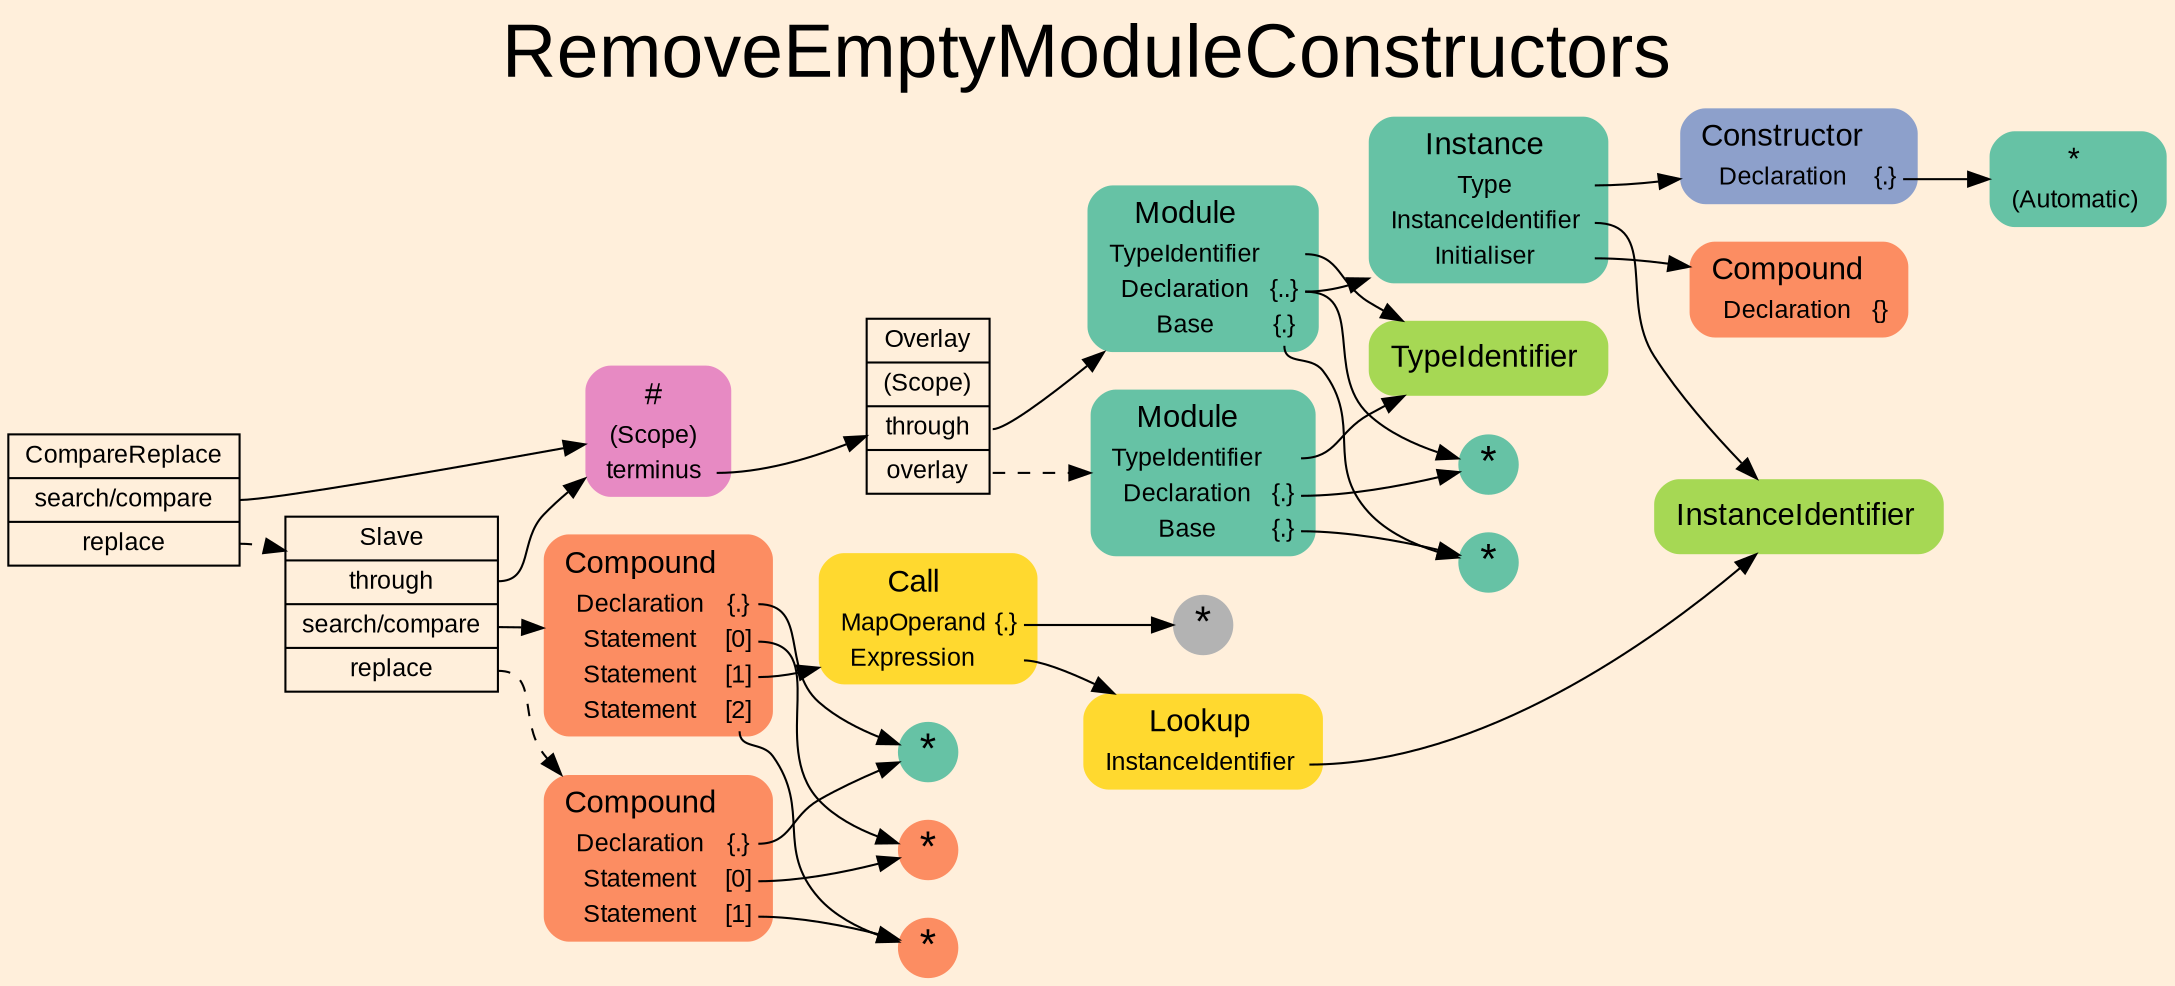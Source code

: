 digraph "RemoveEmptyModuleConstructors" {
label = "RemoveEmptyModuleConstructors"
labelloc = t
fontsize = "36"
graph [
    rankdir = "LR"
    ranksep = 0.3
    bgcolor = antiquewhite1
    color = black
    fontcolor = black
    fontname = "Arial"
];
node [
    fontname = "Arial"
];
edge [
    fontname = "Arial"
];

// -------------------- transformation figure --------------------
"CR#B-3-6" [
    // -------- block CR#B-3-6 ----------
    shape = "record"
    fillcolor = antiquewhite1
    label = "<fixed> CompareReplace | <port0> search/compare | <port1> replace"
    style = "filled"
    fontsize = "12"
    color = black
    fontcolor = black
];

"#B-2-183" [
    // -------- block #B-2-183 ----------
    shape = "plaintext"
    fillcolor = "/set28/4"
    label = <<TABLE BORDER="0" CELLBORDER="0" CELLSPACING="0">
     <TR><TD><FONT POINT-SIZE="15.0">#</FONT></TD><TD></TD></TR>
     <TR><TD>(Scope)</TD><TD PORT="port0"></TD></TR>
     <TR><TD>terminus</TD><TD PORT="port1"></TD></TR>
    </TABLE>>
    style = "rounded,filled"
    fontsize = "12"
];

"#B-2-184" [
    // -------- block #B-2-184 ----------
    shape = "record"
    fillcolor = antiquewhite1
    label = "<fixed> Overlay | <port0> (Scope) | <port1> through | <port2> overlay"
    style = "filled"
    fontsize = "12"
    color = black
    fontcolor = black
];

"#B-2-193" [
    // -------- block #B-2-193 ----------
    shape = "plaintext"
    fillcolor = "/set28/1"
    label = <<TABLE BORDER="0" CELLBORDER="0" CELLSPACING="0">
     <TR><TD><FONT POINT-SIZE="15.0">Module</FONT></TD><TD></TD></TR>
     <TR><TD>TypeIdentifier</TD><TD PORT="port0"></TD></TR>
     <TR><TD>Declaration</TD><TD PORT="port1">{..}</TD></TR>
     <TR><TD>Base</TD><TD PORT="port2">{.}</TD></TR>
    </TABLE>>
    style = "rounded,filled"
    fontsize = "12"
];

"#B-2-202" [
    // -------- block #B-2-202 ----------
    shape = "plaintext"
    fillcolor = "/set28/5"
    label = <<TABLE BORDER="0" CELLBORDER="0" CELLSPACING="0">
     <TR><TD><FONT POINT-SIZE="15.0">TypeIdentifier</FONT></TD><TD></TD></TR>
    </TABLE>>
    style = "rounded,filled"
    fontsize = "12"
];

"#B-2-197" [
    // -------- block #B-2-197 ----------
    shape = "plaintext"
    fillcolor = "/set28/1"
    label = <<TABLE BORDER="0" CELLBORDER="0" CELLSPACING="0">
     <TR><TD><FONT POINT-SIZE="15.0">Instance</FONT></TD><TD></TD></TR>
     <TR><TD>Type</TD><TD PORT="port0"></TD></TR>
     <TR><TD>InstanceIdentifier</TD><TD PORT="port1"></TD></TR>
     <TR><TD>Initialiser</TD><TD PORT="port2"></TD></TR>
    </TABLE>>
    style = "rounded,filled"
    fontsize = "12"
];

"#B-2-200" [
    // -------- block #B-2-200 ----------
    shape = "plaintext"
    fillcolor = "/set28/3"
    label = <<TABLE BORDER="0" CELLBORDER="0" CELLSPACING="0">
     <TR><TD><FONT POINT-SIZE="15.0">Constructor</FONT></TD><TD></TD></TR>
     <TR><TD>Declaration</TD><TD PORT="port0">{.}</TD></TR>
    </TABLE>>
    style = "rounded,filled"
    fontsize = "12"
];

"#B-2-199" [
    // -------- block #B-2-199 ----------
    shape = "plaintext"
    fillcolor = "/set28/1"
    label = <<TABLE BORDER="0" CELLBORDER="0" CELLSPACING="0">
     <TR><TD><FONT POINT-SIZE="15.0">*</FONT></TD><TD></TD></TR>
     <TR><TD>(Automatic)</TD><TD PORT="port0"></TD></TR>
    </TABLE>>
    style = "rounded,filled"
    fontsize = "12"
];

"#B-2-198" [
    // -------- block #B-2-198 ----------
    shape = "plaintext"
    fillcolor = "/set28/5"
    label = <<TABLE BORDER="0" CELLBORDER="0" CELLSPACING="0">
     <TR><TD><FONT POINT-SIZE="15.0">InstanceIdentifier</FONT></TD><TD></TD></TR>
    </TABLE>>
    style = "rounded,filled"
    fontsize = "12"
];

"#B-2-190" [
    // -------- block #B-2-190 ----------
    shape = "plaintext"
    fillcolor = "/set28/2"
    label = <<TABLE BORDER="0" CELLBORDER="0" CELLSPACING="0">
     <TR><TD><FONT POINT-SIZE="15.0">Compound</FONT></TD><TD></TD></TR>
     <TR><TD>Declaration</TD><TD PORT="port0">{}</TD></TR>
    </TABLE>>
    style = "rounded,filled"
    fontsize = "12"
];

"#B-2-185" [
    // -------- block #B-2-185 ----------
    shape = "circle"
    fillcolor = "/set28/1"
    label = <*>
    style = "filled"
    fontsize = "20"
    penwidth = 0.0
    fixedsize = true
    width = 0.4
    height = 0.4
];

"#B-2-201" [
    // -------- block #B-2-201 ----------
    shape = "circle"
    fillcolor = "/set28/1"
    label = <*>
    style = "filled"
    fontsize = "20"
    penwidth = 0.0
    fixedsize = true
    width = 0.4
    height = 0.4
];

"#B-2-194" [
    // -------- block #B-2-194 ----------
    shape = "plaintext"
    fillcolor = "/set28/1"
    label = <<TABLE BORDER="0" CELLBORDER="0" CELLSPACING="0">
     <TR><TD><FONT POINT-SIZE="15.0">Module</FONT></TD><TD></TD></TR>
     <TR><TD>TypeIdentifier</TD><TD PORT="port0"></TD></TR>
     <TR><TD>Declaration</TD><TD PORT="port1">{.}</TD></TR>
     <TR><TD>Base</TD><TD PORT="port2">{.}</TD></TR>
    </TABLE>>
    style = "rounded,filled"
    fontsize = "12"
];

"#B-2-203" [
    // -------- block #B-2-203 ----------
    shape = "record"
    fillcolor = antiquewhite1
    label = "<fixed> Slave | <port0> through | <port1> search/compare | <port2> replace"
    style = "filled"
    fontsize = "12"
    color = black
    fontcolor = black
];

"#B-2-191" [
    // -------- block #B-2-191 ----------
    shape = "plaintext"
    fillcolor = "/set28/2"
    label = <<TABLE BORDER="0" CELLBORDER="0" CELLSPACING="0">
     <TR><TD><FONT POINT-SIZE="15.0">Compound</FONT></TD><TD></TD></TR>
     <TR><TD>Declaration</TD><TD PORT="port0">{.}</TD></TR>
     <TR><TD>Statement</TD><TD PORT="port1">[0]</TD></TR>
     <TR><TD>Statement</TD><TD PORT="port2">[1]</TD></TR>
     <TR><TD>Statement</TD><TD PORT="port3">[2]</TD></TR>
    </TABLE>>
    style = "rounded,filled"
    fontsize = "12"
];

"#B-2-186" [
    // -------- block #B-2-186 ----------
    shape = "circle"
    fillcolor = "/set28/1"
    label = <*>
    style = "filled"
    fontsize = "20"
    penwidth = 0.0
    fixedsize = true
    width = 0.4
    height = 0.4
];

"#B-2-187" [
    // -------- block #B-2-187 ----------
    shape = "circle"
    fillcolor = "/set28/2"
    label = <*>
    style = "filled"
    fontsize = "20"
    penwidth = 0.0
    fixedsize = true
    width = 0.4
    height = 0.4
];

"#B-2-195" [
    // -------- block #B-2-195 ----------
    shape = "plaintext"
    fillcolor = "/set28/6"
    label = <<TABLE BORDER="0" CELLBORDER="0" CELLSPACING="0">
     <TR><TD><FONT POINT-SIZE="15.0">Call</FONT></TD><TD></TD></TR>
     <TR><TD>MapOperand</TD><TD PORT="port0">{.}</TD></TR>
     <TR><TD>Expression</TD><TD PORT="port1"></TD></TR>
    </TABLE>>
    style = "rounded,filled"
    fontsize = "12"
];

"#B-2-189" [
    // -------- block #B-2-189 ----------
    shape = "circle"
    fillcolor = "/set28/8"
    label = <*>
    style = "filled"
    fontsize = "20"
    penwidth = 0.0
    fixedsize = true
    width = 0.4
    height = 0.4
];

"#B-2-196" [
    // -------- block #B-2-196 ----------
    shape = "plaintext"
    fillcolor = "/set28/6"
    label = <<TABLE BORDER="0" CELLBORDER="0" CELLSPACING="0">
     <TR><TD><FONT POINT-SIZE="15.0">Lookup</FONT></TD><TD></TD></TR>
     <TR><TD>InstanceIdentifier</TD><TD PORT="port0"></TD></TR>
    </TABLE>>
    style = "rounded,filled"
    fontsize = "12"
];

"#B-2-188" [
    // -------- block #B-2-188 ----------
    shape = "circle"
    fillcolor = "/set28/2"
    label = <*>
    style = "filled"
    fontsize = "20"
    penwidth = 0.0
    fixedsize = true
    width = 0.4
    height = 0.4
];

"#B-2-192" [
    // -------- block #B-2-192 ----------
    shape = "plaintext"
    fillcolor = "/set28/2"
    label = <<TABLE BORDER="0" CELLBORDER="0" CELLSPACING="0">
     <TR><TD><FONT POINT-SIZE="15.0">Compound</FONT></TD><TD></TD></TR>
     <TR><TD>Declaration</TD><TD PORT="port0">{.}</TD></TR>
     <TR><TD>Statement</TD><TD PORT="port1">[0]</TD></TR>
     <TR><TD>Statement</TD><TD PORT="port2">[1]</TD></TR>
    </TABLE>>
    style = "rounded,filled"
    fontsize = "12"
];

"CR#B-3-6":port0 -> "#B-2-183" [
    color = black
    fontcolor = black
];

"CR#B-3-6":port1 -> "#B-2-203" [
    style="dashed"
    color = black
    fontcolor = black
];

"#B-2-183":port1 -> "#B-2-184" [
    color = black
    fontcolor = black
];

"#B-2-184":port1 -> "#B-2-193" [
    color = black
    fontcolor = black
];

"#B-2-184":port2 -> "#B-2-194" [
    style="dashed"
    color = black
    fontcolor = black
];

"#B-2-193":port0 -> "#B-2-202" [
    color = black
    fontcolor = black
];

"#B-2-193":port1 -> "#B-2-197" [
    color = black
    fontcolor = black
];

"#B-2-193":port1 -> "#B-2-185" [
    color = black
    fontcolor = black
];

"#B-2-193":port2 -> "#B-2-201" [
    color = black
    fontcolor = black
];

"#B-2-197":port0 -> "#B-2-200" [
    color = black
    fontcolor = black
];

"#B-2-197":port1 -> "#B-2-198" [
    color = black
    fontcolor = black
];

"#B-2-197":port2 -> "#B-2-190" [
    color = black
    fontcolor = black
];

"#B-2-200":port0 -> "#B-2-199" [
    color = black
    fontcolor = black
];

"#B-2-194":port0 -> "#B-2-202" [
    color = black
    fontcolor = black
];

"#B-2-194":port1 -> "#B-2-185" [
    color = black
    fontcolor = black
];

"#B-2-194":port2 -> "#B-2-201" [
    color = black
    fontcolor = black
];

"#B-2-203":port0 -> "#B-2-183" [
    color = black
    fontcolor = black
];

"#B-2-203":port1 -> "#B-2-191" [
    color = black
    fontcolor = black
];

"#B-2-203":port2 -> "#B-2-192" [
    style="dashed"
    color = black
    fontcolor = black
];

"#B-2-191":port0 -> "#B-2-186" [
    color = black
    fontcolor = black
];

"#B-2-191":port1 -> "#B-2-187" [
    color = black
    fontcolor = black
];

"#B-2-191":port2 -> "#B-2-195" [
    color = black
    fontcolor = black
];

"#B-2-191":port3 -> "#B-2-188" [
    color = black
    fontcolor = black
];

"#B-2-195":port0 -> "#B-2-189" [
    color = black
    fontcolor = black
];

"#B-2-195":port1 -> "#B-2-196" [
    color = black
    fontcolor = black
];

"#B-2-196":port0 -> "#B-2-198" [
    color = black
    fontcolor = black
];

"#B-2-192":port0 -> "#B-2-186" [
    color = black
    fontcolor = black
];

"#B-2-192":port1 -> "#B-2-187" [
    color = black
    fontcolor = black
];

"#B-2-192":port2 -> "#B-2-188" [
    color = black
    fontcolor = black
];


}

